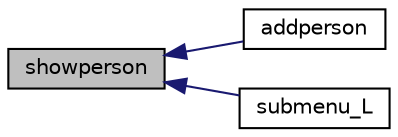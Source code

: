 digraph "showperson"
{
 // INTERACTIVE_SVG=YES
  edge [fontname="Helvetica",fontsize="10",labelfontname="Helvetica",labelfontsize="10"];
  node [fontname="Helvetica",fontsize="10",shape=record];
  rankdir="LR";
  Node1 [label="showperson",height=0.2,width=0.4,color="black", fillcolor="grey75", style="filled" fontcolor="black"];
  Node1 -> Node2 [dir="back",color="midnightblue",fontsize="10",style="solid",fontname="Helvetica"];
  Node2 [label="addperson",height=0.2,width=0.4,color="black", fillcolor="white", style="filled",URL="$d0/d1b/gaspump_8cpp.html#a914f23dd7f924a577d7b550070c0e444"];
  Node1 -> Node3 [dir="back",color="midnightblue",fontsize="10",style="solid",fontname="Helvetica"];
  Node3 [label="submenu_L",height=0.2,width=0.4,color="black", fillcolor="white", style="filled",URL="$d0/d1b/gaspump_8cpp.html#ae530f132aaa8550f0e5398c0381cb60c"];
}
